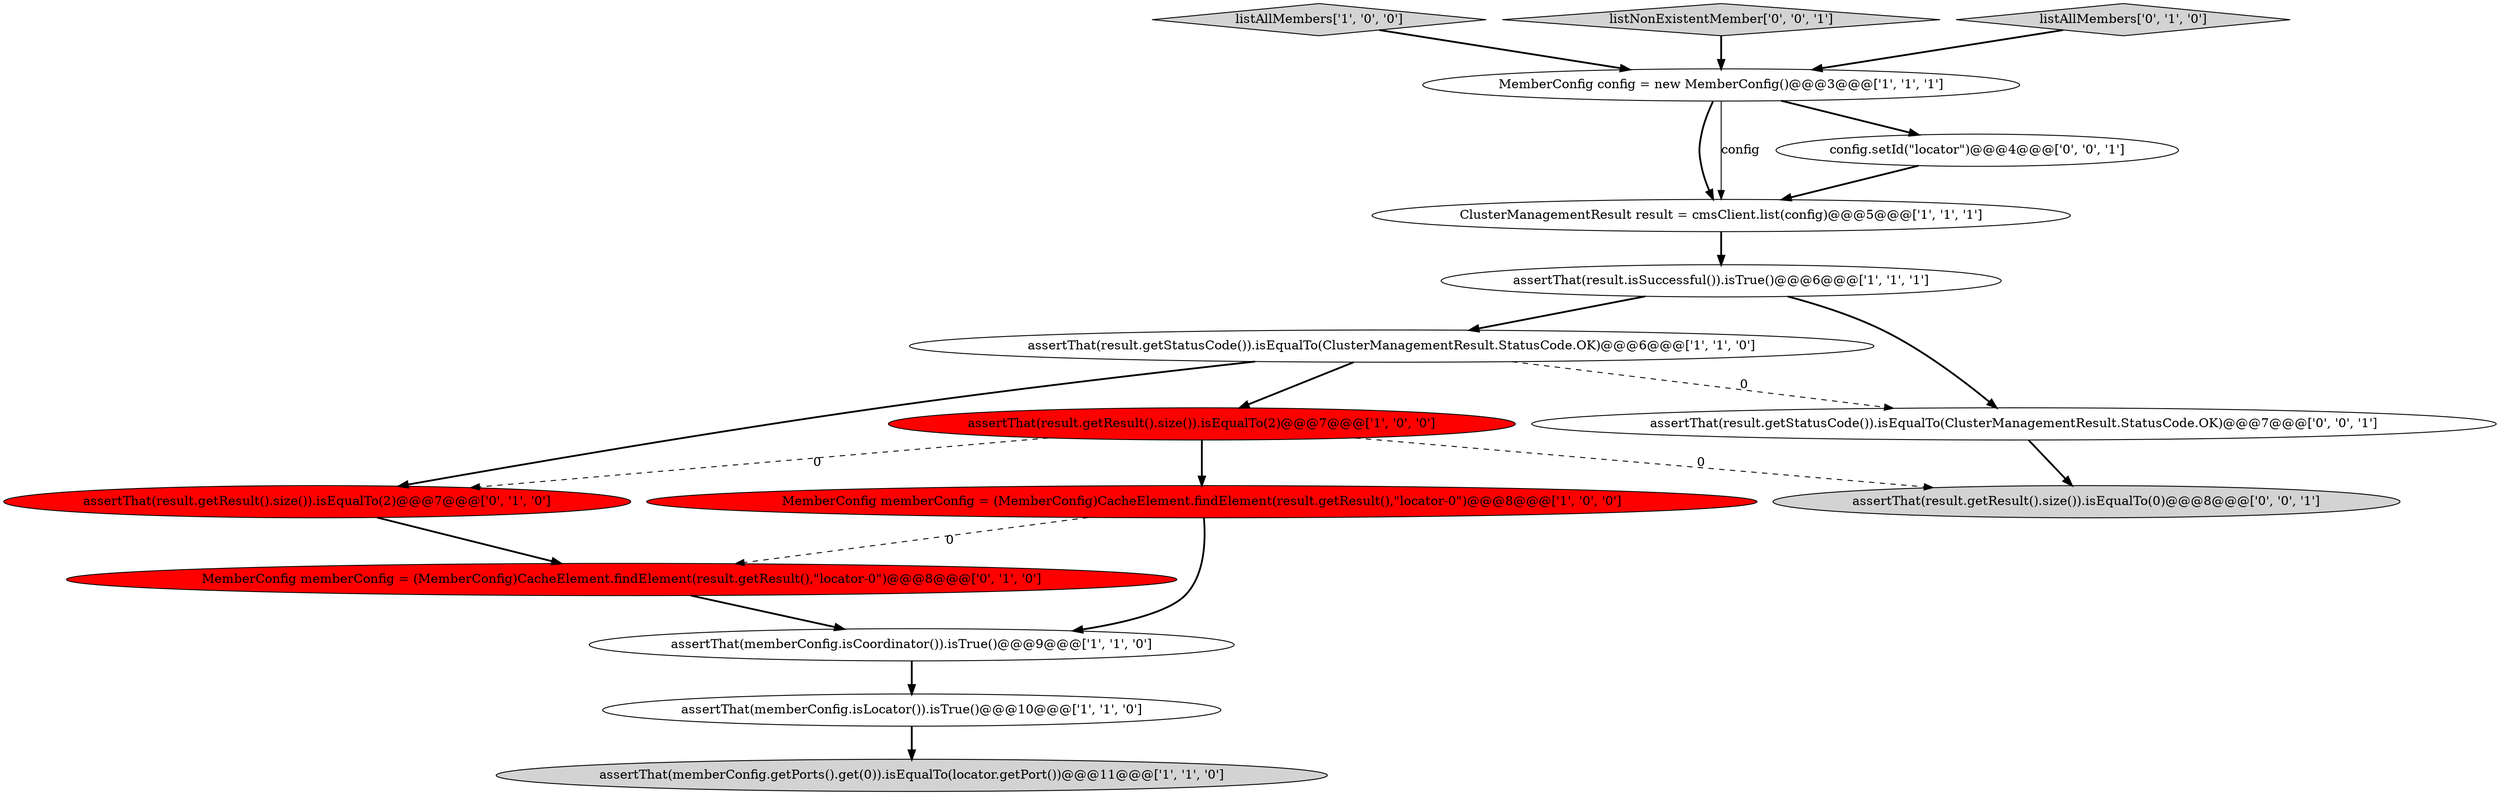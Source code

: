 digraph {
1 [style = filled, label = "assertThat(memberConfig.isLocator()).isTrue()@@@10@@@['1', '1', '0']", fillcolor = white, shape = ellipse image = "AAA0AAABBB1BBB"];
8 [style = filled, label = "listAllMembers['1', '0', '0']", fillcolor = lightgray, shape = diamond image = "AAA0AAABBB1BBB"];
2 [style = filled, label = "assertThat(result.getResult().size()).isEqualTo(2)@@@7@@@['1', '0', '0']", fillcolor = red, shape = ellipse image = "AAA1AAABBB1BBB"];
4 [style = filled, label = "assertThat(result.getStatusCode()).isEqualTo(ClusterManagementResult.StatusCode.OK)@@@6@@@['1', '1', '0']", fillcolor = white, shape = ellipse image = "AAA0AAABBB1BBB"];
6 [style = filled, label = "ClusterManagementResult result = cmsClient.list(config)@@@5@@@['1', '1', '1']", fillcolor = white, shape = ellipse image = "AAA0AAABBB1BBB"];
7 [style = filled, label = "assertThat(result.isSuccessful()).isTrue()@@@6@@@['1', '1', '1']", fillcolor = white, shape = ellipse image = "AAA0AAABBB1BBB"];
10 [style = filled, label = "MemberConfig memberConfig = (MemberConfig)CacheElement.findElement(result.getResult(),\"locator-0\")@@@8@@@['0', '1', '0']", fillcolor = red, shape = ellipse image = "AAA1AAABBB2BBB"];
11 [style = filled, label = "assertThat(result.getResult().size()).isEqualTo(2)@@@7@@@['0', '1', '0']", fillcolor = red, shape = ellipse image = "AAA1AAABBB2BBB"];
16 [style = filled, label = "assertThat(result.getStatusCode()).isEqualTo(ClusterManagementResult.StatusCode.OK)@@@7@@@['0', '0', '1']", fillcolor = white, shape = ellipse image = "AAA0AAABBB3BBB"];
15 [style = filled, label = "config.setId(\"locator\")@@@4@@@['0', '0', '1']", fillcolor = white, shape = ellipse image = "AAA0AAABBB3BBB"];
0 [style = filled, label = "assertThat(memberConfig.isCoordinator()).isTrue()@@@9@@@['1', '1', '0']", fillcolor = white, shape = ellipse image = "AAA0AAABBB1BBB"];
9 [style = filled, label = "assertThat(memberConfig.getPorts().get(0)).isEqualTo(locator.getPort())@@@11@@@['1', '1', '0']", fillcolor = lightgray, shape = ellipse image = "AAA0AAABBB1BBB"];
14 [style = filled, label = "assertThat(result.getResult().size()).isEqualTo(0)@@@8@@@['0', '0', '1']", fillcolor = lightgray, shape = ellipse image = "AAA0AAABBB3BBB"];
13 [style = filled, label = "listNonExistentMember['0', '0', '1']", fillcolor = lightgray, shape = diamond image = "AAA0AAABBB3BBB"];
5 [style = filled, label = "MemberConfig memberConfig = (MemberConfig)CacheElement.findElement(result.getResult(),\"locator-0\")@@@8@@@['1', '0', '0']", fillcolor = red, shape = ellipse image = "AAA1AAABBB1BBB"];
3 [style = filled, label = "MemberConfig config = new MemberConfig()@@@3@@@['1', '1', '1']", fillcolor = white, shape = ellipse image = "AAA0AAABBB1BBB"];
12 [style = filled, label = "listAllMembers['0', '1', '0']", fillcolor = lightgray, shape = diamond image = "AAA0AAABBB2BBB"];
4->16 [style = dashed, label="0"];
8->3 [style = bold, label=""];
3->6 [style = bold, label=""];
15->6 [style = bold, label=""];
3->15 [style = bold, label=""];
4->2 [style = bold, label=""];
7->4 [style = bold, label=""];
3->6 [style = solid, label="config"];
1->9 [style = bold, label=""];
2->14 [style = dashed, label="0"];
13->3 [style = bold, label=""];
5->0 [style = bold, label=""];
5->10 [style = dashed, label="0"];
11->10 [style = bold, label=""];
0->1 [style = bold, label=""];
10->0 [style = bold, label=""];
7->16 [style = bold, label=""];
16->14 [style = bold, label=""];
2->11 [style = dashed, label="0"];
12->3 [style = bold, label=""];
6->7 [style = bold, label=""];
4->11 [style = bold, label=""];
2->5 [style = bold, label=""];
}

